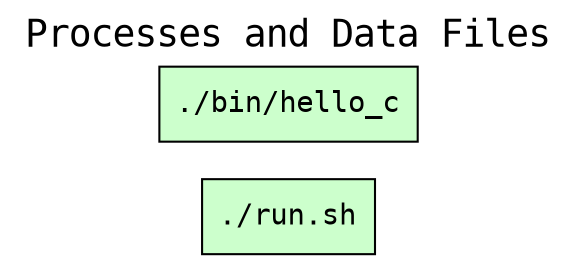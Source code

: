 
digraph wt_run {
rankdir=LR
fontname=Courier; fontsize=18; labelloc=t
label="Processes and Data Files"
node[shape=box style="filled" fillcolor="#CCFFCC" peripheries=1 fontname=Courier]
"exe:e1" [label="./run.sh"]
"exe:e2" [label="./bin/hello_c"]
node[shape=box style="rounded,filled" fillcolor="#FFFFCC" peripheries=1 fontname=Helvetica]
}

